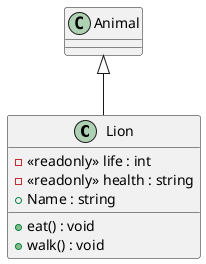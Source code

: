 @startuml
class Lion {
    - <<readonly>> life : int
    - <<readonly>> health : string
    + Name : string
    + eat() : void
    + walk() : void
}
Animal <|-- Lion
@enduml
